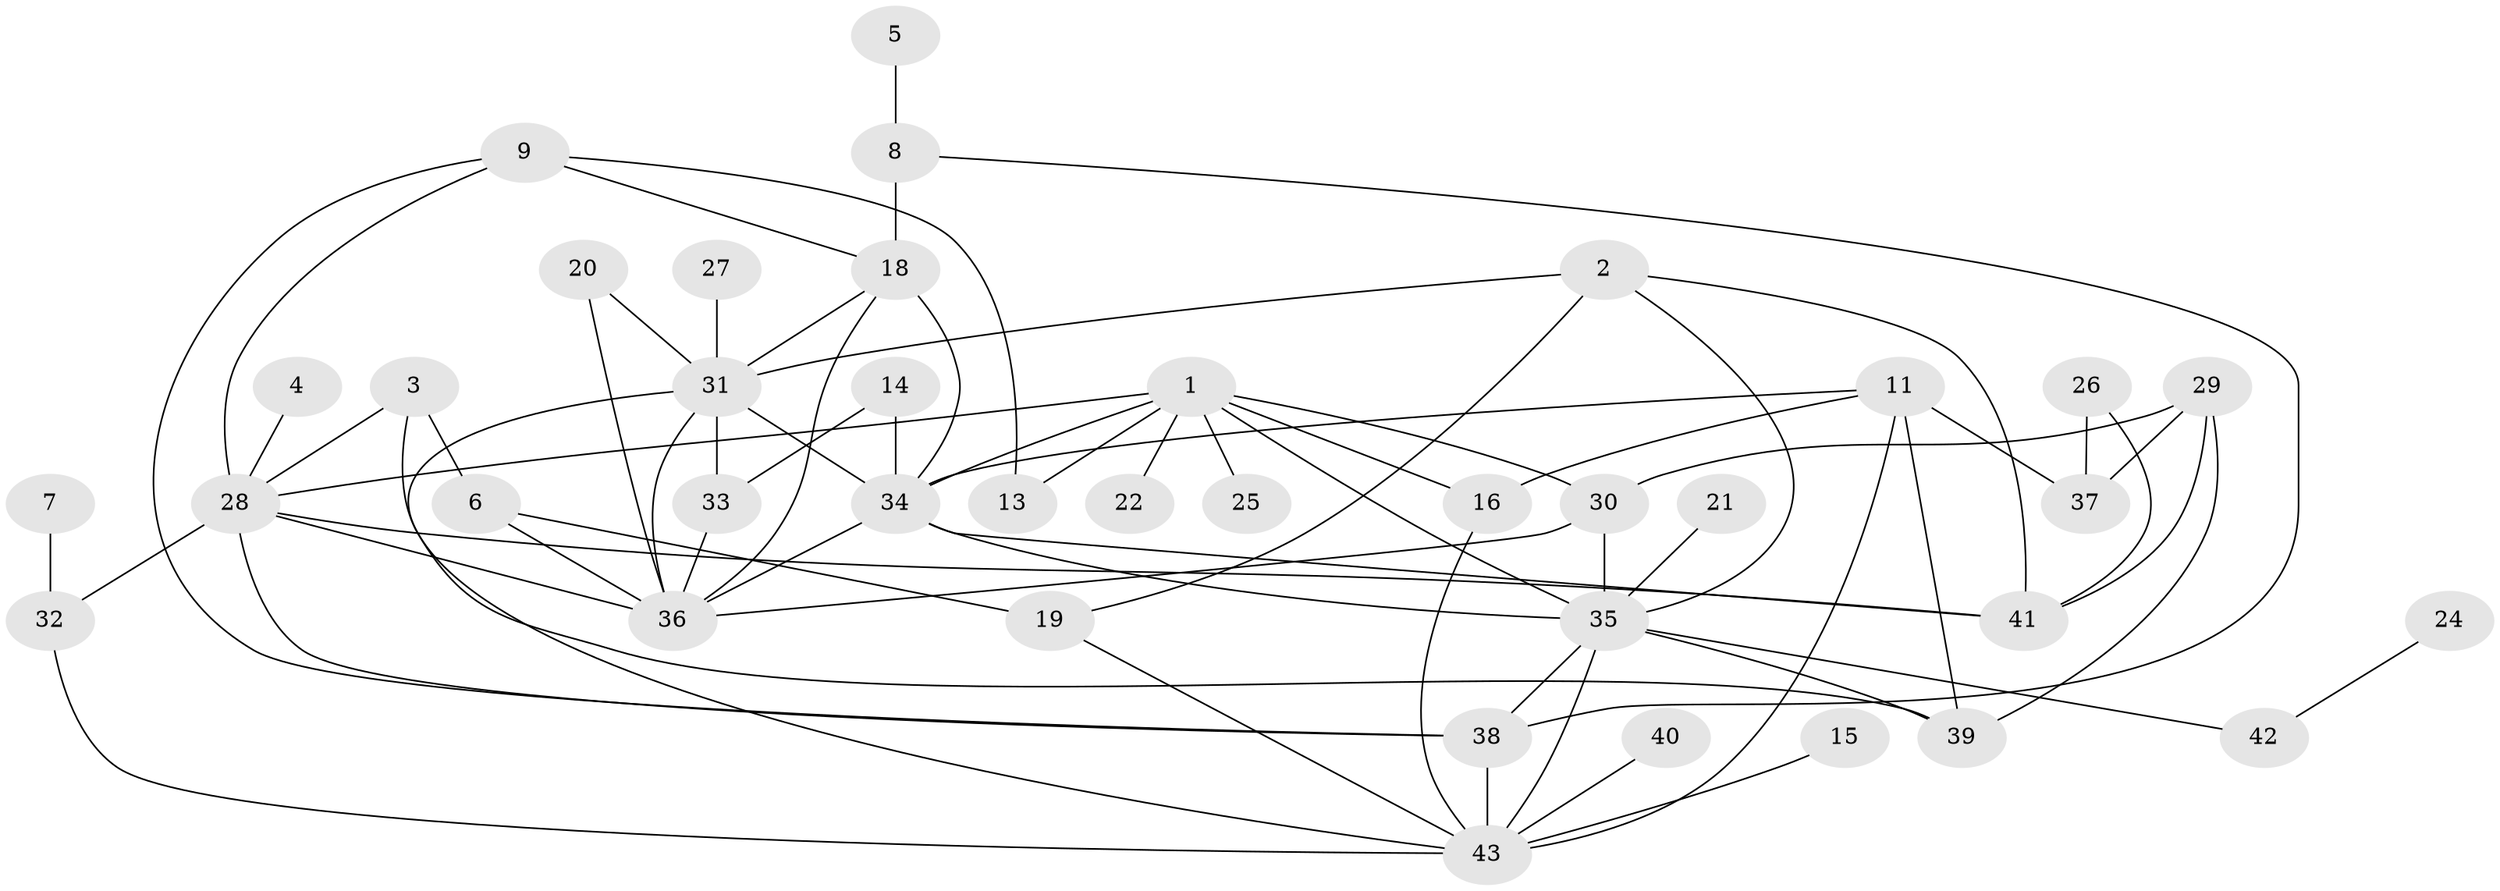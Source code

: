 // original degree distribution, {2: 0.22093023255813954, 3: 0.20930232558139536, 6: 0.06976744186046512, 4: 0.12790697674418605, 5: 0.10465116279069768, 1: 0.20930232558139536, 7: 0.011627906976744186, 0: 0.046511627906976744}
// Generated by graph-tools (version 1.1) at 2025/25/03/09/25 03:25:20]
// undirected, 39 vertices, 71 edges
graph export_dot {
graph [start="1"]
  node [color=gray90,style=filled];
  1;
  2;
  3;
  4;
  5;
  6;
  7;
  8;
  9;
  11;
  13;
  14;
  15;
  16;
  18;
  19;
  20;
  21;
  22;
  24;
  25;
  26;
  27;
  28;
  29;
  30;
  31;
  32;
  33;
  34;
  35;
  36;
  37;
  38;
  39;
  40;
  41;
  42;
  43;
  1 -- 13 [weight=1.0];
  1 -- 16 [weight=1.0];
  1 -- 22 [weight=1.0];
  1 -- 25 [weight=1.0];
  1 -- 28 [weight=1.0];
  1 -- 30 [weight=1.0];
  1 -- 34 [weight=1.0];
  1 -- 35 [weight=1.0];
  2 -- 19 [weight=1.0];
  2 -- 31 [weight=1.0];
  2 -- 35 [weight=1.0];
  2 -- 41 [weight=1.0];
  3 -- 6 [weight=1.0];
  3 -- 28 [weight=1.0];
  3 -- 39 [weight=2.0];
  4 -- 28 [weight=1.0];
  5 -- 8 [weight=1.0];
  6 -- 19 [weight=2.0];
  6 -- 36 [weight=1.0];
  7 -- 32 [weight=1.0];
  8 -- 18 [weight=2.0];
  8 -- 38 [weight=1.0];
  9 -- 13 [weight=1.0];
  9 -- 18 [weight=1.0];
  9 -- 28 [weight=1.0];
  9 -- 38 [weight=1.0];
  11 -- 16 [weight=1.0];
  11 -- 34 [weight=1.0];
  11 -- 37 [weight=1.0];
  11 -- 39 [weight=1.0];
  11 -- 43 [weight=1.0];
  14 -- 33 [weight=1.0];
  14 -- 34 [weight=1.0];
  15 -- 43 [weight=1.0];
  16 -- 43 [weight=1.0];
  18 -- 31 [weight=1.0];
  18 -- 34 [weight=2.0];
  18 -- 36 [weight=1.0];
  19 -- 43 [weight=1.0];
  20 -- 31 [weight=1.0];
  20 -- 36 [weight=1.0];
  21 -- 35 [weight=1.0];
  24 -- 42 [weight=1.0];
  26 -- 37 [weight=1.0];
  26 -- 41 [weight=1.0];
  27 -- 31 [weight=1.0];
  28 -- 32 [weight=1.0];
  28 -- 36 [weight=1.0];
  28 -- 38 [weight=1.0];
  28 -- 41 [weight=1.0];
  29 -- 30 [weight=1.0];
  29 -- 37 [weight=1.0];
  29 -- 39 [weight=1.0];
  29 -- 41 [weight=1.0];
  30 -- 35 [weight=1.0];
  30 -- 36 [weight=1.0];
  31 -- 33 [weight=1.0];
  31 -- 34 [weight=2.0];
  31 -- 36 [weight=1.0];
  31 -- 43 [weight=1.0];
  32 -- 43 [weight=1.0];
  33 -- 36 [weight=1.0];
  34 -- 35 [weight=1.0];
  34 -- 36 [weight=1.0];
  34 -- 41 [weight=2.0];
  35 -- 38 [weight=1.0];
  35 -- 39 [weight=1.0];
  35 -- 42 [weight=1.0];
  35 -- 43 [weight=1.0];
  38 -- 43 [weight=2.0];
  40 -- 43 [weight=1.0];
}
